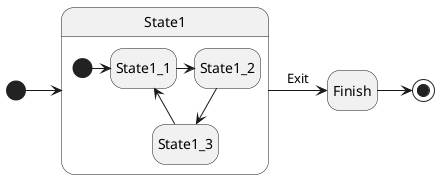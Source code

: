 @startuml
hide empty description
state State1 {    
    [*] -> State1_1
    State1_1 -> State1_2
    State1_2 --> State1_3
    State1_3 --> State1_1
}

[*] -> State1
State1 -> Finish : Exit
Finish -> [*]
@enduml